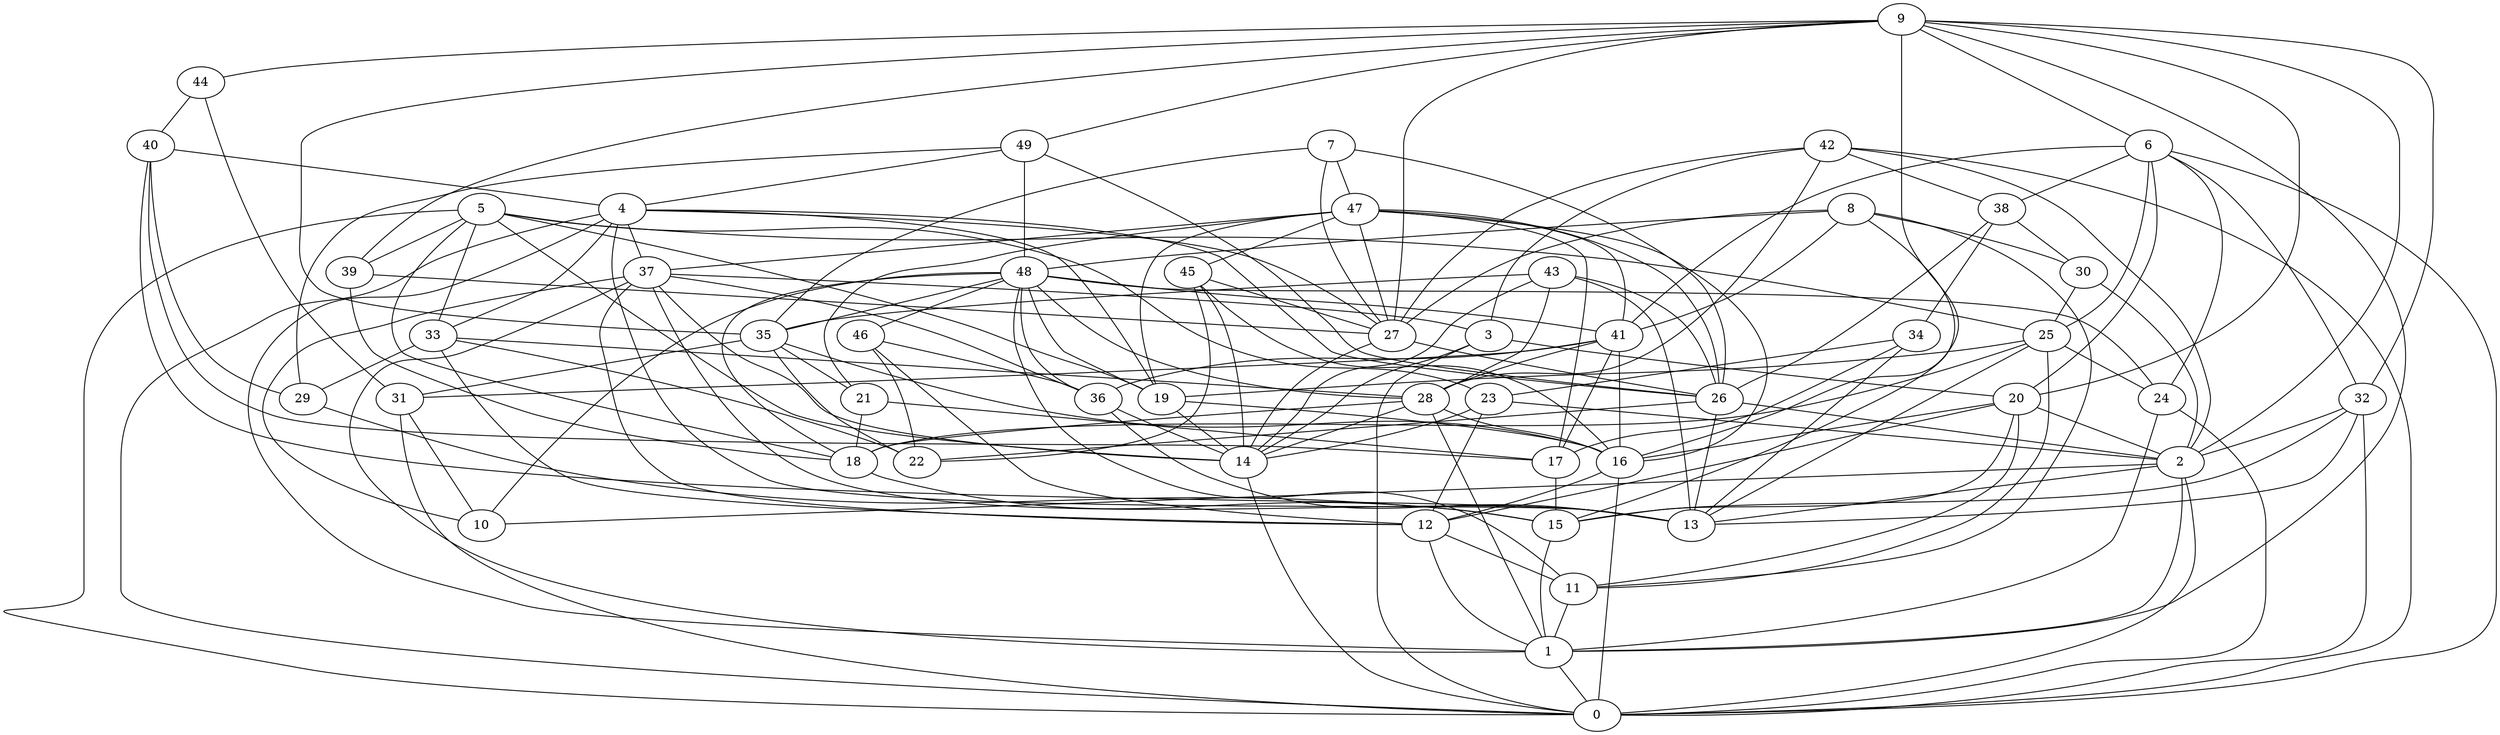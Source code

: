 digraph GG_graph {

subgraph G_graph {
edge [color = black]
"7" -> "27" [dir = none]
"7" -> "26" [dir = none]
"7" -> "35" [dir = none]
"38" -> "34" [dir = none]
"38" -> "26" [dir = none]
"38" -> "30" [dir = none]
"11" -> "1" [dir = none]
"39" -> "27" [dir = none]
"39" -> "18" [dir = none]
"9" -> "49" [dir = none]
"9" -> "1" [dir = none]
"9" -> "39" [dir = none]
"9" -> "44" [dir = none]
"9" -> "16" [dir = none]
"9" -> "27" [dir = none]
"9" -> "35" [dir = none]
"9" -> "2" [dir = none]
"9" -> "32" [dir = none]
"24" -> "0" [dir = none]
"24" -> "1" [dir = none]
"46" -> "12" [dir = none]
"46" -> "36" [dir = none]
"46" -> "22" [dir = none]
"31" -> "0" [dir = none]
"33" -> "12" [dir = none]
"33" -> "22" [dir = none]
"33" -> "28" [dir = none]
"47" -> "17" [dir = none]
"47" -> "37" [dir = none]
"47" -> "21" [dir = none]
"47" -> "19" [dir = none]
"47" -> "45" [dir = none]
"47" -> "26" [dir = none]
"47" -> "16" [dir = none]
"47" -> "41" [dir = none]
"16" -> "0" [dir = none]
"15" -> "1" [dir = none]
"29" -> "15" [dir = none]
"44" -> "31" [dir = none]
"44" -> "40" [dir = none]
"12" -> "1" [dir = none]
"12" -> "11" [dir = none]
"34" -> "13" [dir = none]
"34" -> "23" [dir = none]
"14" -> "0" [dir = none]
"37" -> "10" [dir = none]
"37" -> "36" [dir = none]
"37" -> "13" [dir = none]
"37" -> "12" [dir = none]
"37" -> "14" [dir = none]
"37" -> "1" [dir = none]
"32" -> "13" [dir = none]
"32" -> "2" [dir = none]
"32" -> "15" [dir = none]
"32" -> "0" [dir = none]
"26" -> "22" [dir = none]
"26" -> "2" [dir = none]
"48" -> "24" [dir = none]
"48" -> "11" [dir = none]
"48" -> "10" [dir = none]
"48" -> "18" [dir = none]
"48" -> "28" [dir = none]
"48" -> "35" [dir = none]
"48" -> "19" [dir = none]
"48" -> "46" [dir = none]
"48" -> "41" [dir = none]
"18" -> "15" [dir = none]
"23" -> "12" [dir = none]
"23" -> "2" [dir = none]
"23" -> "14" [dir = none]
"21" -> "18" [dir = none]
"20" -> "11" [dir = none]
"20" -> "15" [dir = none]
"20" -> "12" [dir = none]
"20" -> "16" [dir = none]
"20" -> "2" [dir = none]
"36" -> "13" [dir = none]
"1" -> "0" [dir = none]
"40" -> "29" [dir = none]
"40" -> "13" [dir = none]
"40" -> "17" [dir = none]
"40" -> "4" [dir = none]
"17" -> "15" [dir = none]
"5" -> "0" [dir = none]
"5" -> "25" [dir = none]
"5" -> "19" [dir = none]
"5" -> "18" [dir = none]
"5" -> "39" [dir = none]
"43" -> "28" [dir = none]
"43" -> "14" [dir = none]
"43" -> "26" [dir = none]
"43" -> "35" [dir = none]
"19" -> "16" [dir = none]
"19" -> "14" [dir = none]
"8" -> "30" [dir = none]
"8" -> "48" [dir = none]
"8" -> "27" [dir = none]
"8" -> "41" [dir = none]
"28" -> "14" [dir = none]
"28" -> "1" [dir = none]
"28" -> "18" [dir = none]
"28" -> "16" [dir = none]
"41" -> "28" [dir = none]
"41" -> "31" [dir = none]
"41" -> "17" [dir = none]
"41" -> "16" [dir = none]
"41" -> "36" [dir = none]
"35" -> "21" [dir = none]
"35" -> "16" [dir = none]
"35" -> "31" [dir = none]
"27" -> "14" [dir = none]
"27" -> "26" [dir = none]
"42" -> "38" [dir = none]
"42" -> "3" [dir = none]
"42" -> "27" [dir = none]
"42" -> "0" [dir = none]
"49" -> "26" [dir = none]
"49" -> "4" [dir = none]
"49" -> "48" [dir = none]
"49" -> "29" [dir = none]
"25" -> "13" [dir = none]
"25" -> "24" [dir = none]
"25" -> "11" [dir = none]
"2" -> "13" [dir = none]
"2" -> "0" [dir = none]
"2" -> "10" [dir = none]
"4" -> "37" [dir = none]
"4" -> "1" [dir = none]
"4" -> "26" [dir = none]
"4" -> "19" [dir = none]
"4" -> "0" [dir = none]
"4" -> "13" [dir = none]
"4" -> "27" [dir = none]
"4" -> "33" [dir = none]
"6" -> "24" [dir = none]
"6" -> "41" [dir = none]
"6" -> "20" [dir = none]
"6" -> "0" [dir = none]
"6" -> "38" [dir = none]
"6" -> "25" [dir = none]
"45" -> "27" [dir = none]
"45" -> "14" [dir = none]
"45" -> "16" [dir = none]
"30" -> "25" [dir = none]
"30" -> "2" [dir = none]
"3" -> "14" [dir = none]
"3" -> "20" [dir = none]
"25" -> "19" [dir = none]
"35" -> "22" [dir = none]
"5" -> "33" [dir = none]
"33" -> "29" [dir = none]
"7" -> "47" [dir = none]
"26" -> "13" [dir = none]
"16" -> "12" [dir = none]
"9" -> "20" [dir = none]
"45" -> "22" [dir = none]
"34" -> "17" [dir = none]
"42" -> "2" [dir = none]
"21" -> "17" [dir = none]
"42" -> "28" [dir = none]
"43" -> "13" [dir = none]
"37" -> "3" [dir = none]
"5" -> "14" [dir = none]
"8" -> "11" [dir = none]
"6" -> "32" [dir = none]
"25" -> "18" [dir = none]
"8" -> "15" [dir = none]
"36" -> "14" [dir = none]
"48" -> "36" [dir = none]
"3" -> "0" [dir = none]
"47" -> "27" [dir = none]
"2" -> "1" [dir = none]
"5" -> "23" [dir = none]
"31" -> "10" [dir = none]
"9" -> "6" [dir = none]
}

}
